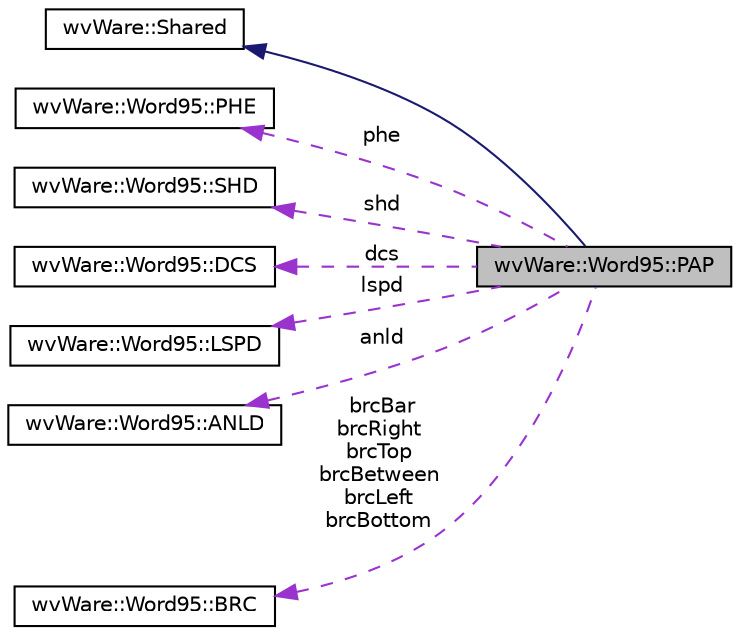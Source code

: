 digraph "wvWare::Word95::PAP"
{
  edge [fontname="Helvetica",fontsize="10",labelfontname="Helvetica",labelfontsize="10"];
  node [fontname="Helvetica",fontsize="10",shape=record];
  rankdir="LR";
  Node2 [label="wvWare::Word95::PAP",height=0.2,width=0.4,color="black", fillcolor="grey75", style="filled", fontcolor="black"];
  Node3 -> Node2 [dir="back",color="midnightblue",fontsize="10",style="solid",fontname="Helvetica"];
  Node3 [label="wvWare::Shared",height=0.2,width=0.4,color="black", fillcolor="white", style="filled",URL="$classwv_ware_1_1_shared.html"];
  Node4 -> Node2 [dir="back",color="darkorchid3",fontsize="10",style="dashed",label=" phe" ,fontname="Helvetica"];
  Node4 [label="wvWare::Word95::PHE",height=0.2,width=0.4,color="black", fillcolor="white", style="filled",URL="$structwv_ware_1_1_word95_1_1_p_h_e.html"];
  Node5 -> Node2 [dir="back",color="darkorchid3",fontsize="10",style="dashed",label=" shd" ,fontname="Helvetica"];
  Node5 [label="wvWare::Word95::SHD",height=0.2,width=0.4,color="black", fillcolor="white", style="filled",URL="$structwv_ware_1_1_word95_1_1_s_h_d.html"];
  Node6 -> Node2 [dir="back",color="darkorchid3",fontsize="10",style="dashed",label=" dcs" ,fontname="Helvetica"];
  Node6 [label="wvWare::Word95::DCS",height=0.2,width=0.4,color="black", fillcolor="white", style="filled",URL="$structwv_ware_1_1_word95_1_1_d_c_s.html"];
  Node7 -> Node2 [dir="back",color="darkorchid3",fontsize="10",style="dashed",label=" lspd" ,fontname="Helvetica"];
  Node7 [label="wvWare::Word95::LSPD",height=0.2,width=0.4,color="black", fillcolor="white", style="filled",URL="$structwv_ware_1_1_word95_1_1_l_s_p_d.html"];
  Node8 -> Node2 [dir="back",color="darkorchid3",fontsize="10",style="dashed",label=" anld" ,fontname="Helvetica"];
  Node8 [label="wvWare::Word95::ANLD",height=0.2,width=0.4,color="black", fillcolor="white", style="filled",URL="$structwv_ware_1_1_word95_1_1_a_n_l_d.html"];
  Node9 -> Node2 [dir="back",color="darkorchid3",fontsize="10",style="dashed",label=" brcBar\nbrcRight\nbrcTop\nbrcBetween\nbrcLeft\nbrcBottom" ,fontname="Helvetica"];
  Node9 [label="wvWare::Word95::BRC",height=0.2,width=0.4,color="black", fillcolor="white", style="filled",URL="$structwv_ware_1_1_word95_1_1_b_r_c.html"];
}
